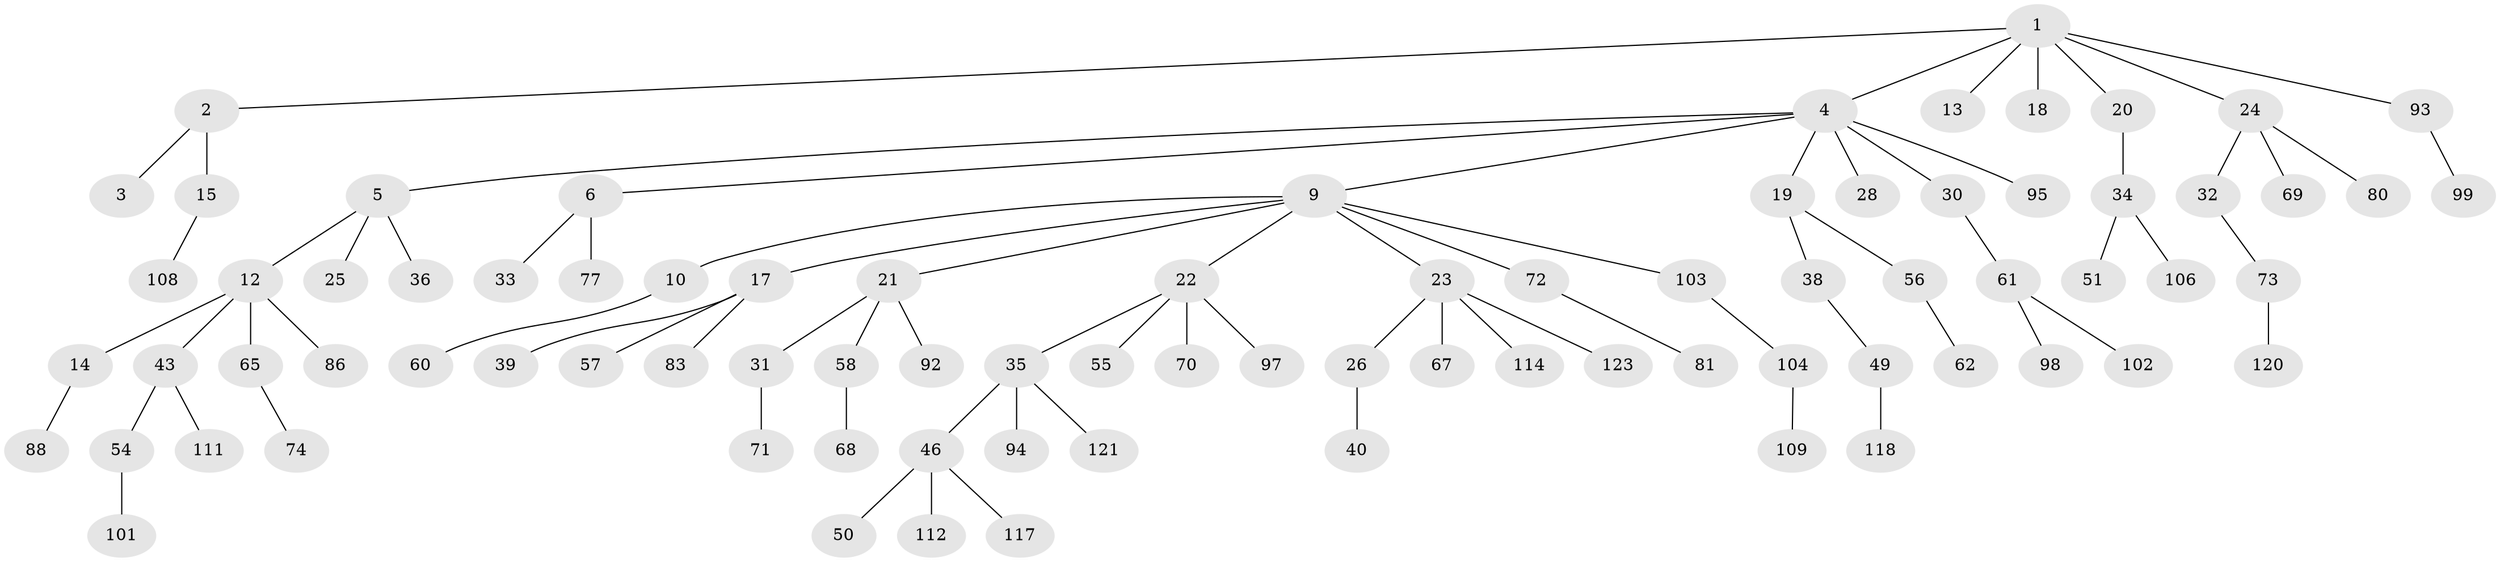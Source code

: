 // original degree distribution, {5: 0.06504065040650407, 4: 0.06504065040650407, 1: 0.5203252032520326, 6: 0.008130081300813009, 3: 0.14634146341463414, 2: 0.1951219512195122}
// Generated by graph-tools (version 1.1) at 2025/11/02/27/25 16:11:26]
// undirected, 83 vertices, 82 edges
graph export_dot {
graph [start="1"]
  node [color=gray90,style=filled];
  1 [super="+11"];
  2 [super="+8"];
  3;
  4 [super="+7"];
  5 [super="+29"];
  6 [super="+45"];
  9 [super="+16"];
  10 [super="+115"];
  12 [super="+78"];
  13 [super="+27"];
  14 [super="+76"];
  15 [super="+41"];
  17 [super="+47"];
  18;
  19 [super="+44"];
  20;
  21 [super="+53"];
  22 [super="+59"];
  23 [super="+37"];
  24 [super="+42"];
  25;
  26 [super="+105"];
  28;
  30 [super="+119"];
  31 [super="+116"];
  32 [super="+79"];
  33;
  34 [super="+96"];
  35 [super="+75"];
  36;
  38;
  39 [super="+113"];
  40;
  43 [super="+52"];
  46 [super="+48"];
  49 [super="+63"];
  50;
  51 [super="+64"];
  54 [super="+82"];
  55 [super="+66"];
  56 [super="+122"];
  57;
  58 [super="+87"];
  60;
  61 [super="+107"];
  62;
  65;
  67;
  68 [super="+100"];
  69;
  70;
  71 [super="+89"];
  72 [super="+90"];
  73;
  74 [super="+85"];
  77 [super="+91"];
  80;
  81 [super="+84"];
  83;
  86;
  88;
  92;
  93;
  94;
  95;
  97;
  98;
  99;
  101;
  102;
  103;
  104 [super="+110"];
  106;
  108;
  109;
  111;
  112;
  114;
  117;
  118;
  120;
  121;
  123;
  1 -- 2;
  1 -- 4;
  1 -- 20;
  1 -- 24;
  1 -- 18;
  1 -- 13;
  1 -- 93;
  2 -- 3;
  2 -- 15;
  4 -- 5;
  4 -- 6;
  4 -- 9;
  4 -- 19;
  4 -- 28;
  4 -- 30;
  4 -- 95;
  5 -- 12;
  5 -- 25;
  5 -- 36;
  6 -- 33;
  6 -- 77;
  9 -- 10;
  9 -- 22;
  9 -- 72;
  9 -- 17;
  9 -- 23;
  9 -- 21;
  9 -- 103;
  10 -- 60;
  12 -- 14;
  12 -- 43;
  12 -- 65;
  12 -- 86;
  14 -- 88;
  15 -- 108;
  17 -- 39;
  17 -- 57;
  17 -- 83;
  19 -- 38;
  19 -- 56;
  20 -- 34;
  21 -- 31;
  21 -- 58;
  21 -- 92;
  22 -- 35;
  22 -- 55;
  22 -- 70;
  22 -- 97;
  23 -- 26;
  23 -- 67;
  23 -- 114;
  23 -- 123;
  24 -- 32;
  24 -- 80;
  24 -- 69;
  26 -- 40;
  30 -- 61;
  31 -- 71;
  32 -- 73;
  34 -- 51;
  34 -- 106;
  35 -- 46;
  35 -- 94;
  35 -- 121;
  38 -- 49;
  43 -- 54;
  43 -- 111;
  46 -- 112;
  46 -- 117;
  46 -- 50;
  49 -- 118;
  54 -- 101;
  56 -- 62;
  58 -- 68;
  61 -- 98;
  61 -- 102;
  65 -- 74;
  72 -- 81;
  73 -- 120;
  93 -- 99;
  103 -- 104;
  104 -- 109;
}
